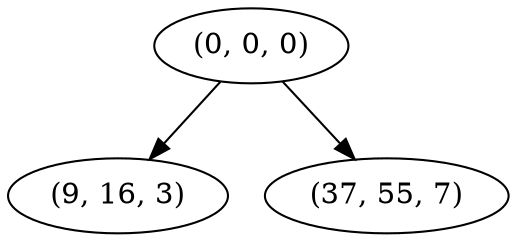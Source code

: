 digraph tree {
    "(0, 0, 0)";
    "(9, 16, 3)";
    "(37, 55, 7)";
    "(0, 0, 0)" -> "(9, 16, 3)";
    "(0, 0, 0)" -> "(37, 55, 7)";
}
